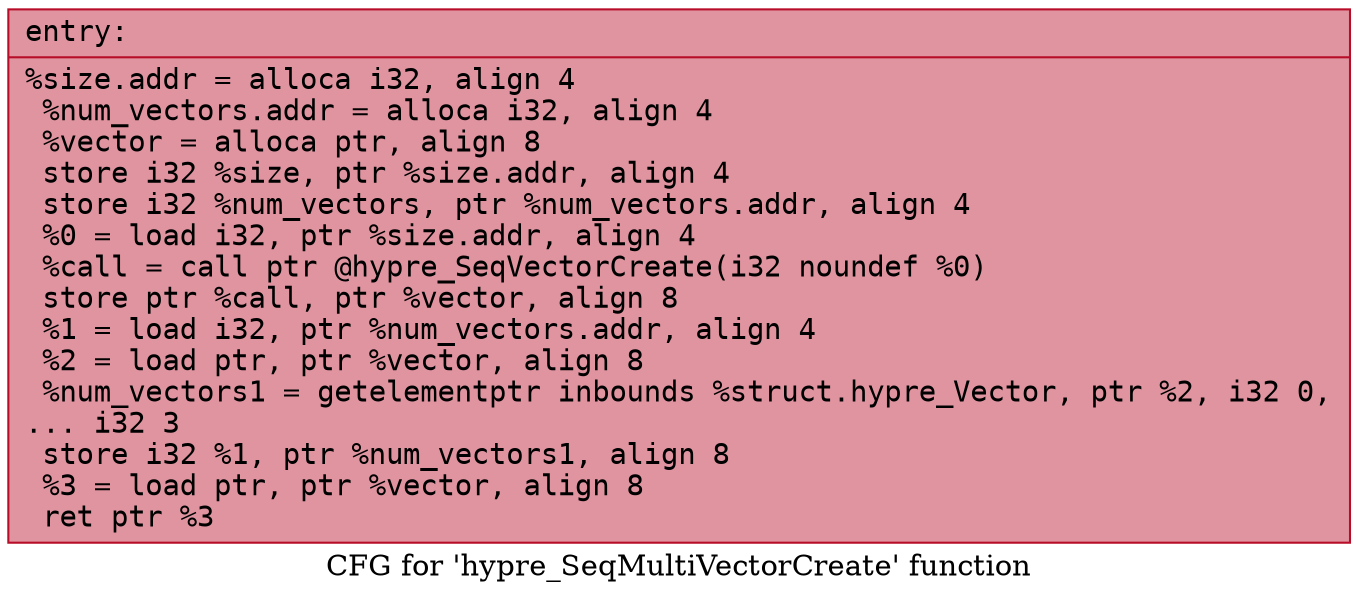 digraph "CFG for 'hypre_SeqMultiVectorCreate' function" {
	label="CFG for 'hypre_SeqMultiVectorCreate' function";

	Node0x559a84169ff0 [shape=record,color="#b70d28ff", style=filled, fillcolor="#b70d2870" fontname="Courier",label="{entry:\l|  %size.addr = alloca i32, align 4\l  %num_vectors.addr = alloca i32, align 4\l  %vector = alloca ptr, align 8\l  store i32 %size, ptr %size.addr, align 4\l  store i32 %num_vectors, ptr %num_vectors.addr, align 4\l  %0 = load i32, ptr %size.addr, align 4\l  %call = call ptr @hypre_SeqVectorCreate(i32 noundef %0)\l  store ptr %call, ptr %vector, align 8\l  %1 = load i32, ptr %num_vectors.addr, align 4\l  %2 = load ptr, ptr %vector, align 8\l  %num_vectors1 = getelementptr inbounds %struct.hypre_Vector, ptr %2, i32 0,\l... i32 3\l  store i32 %1, ptr %num_vectors1, align 8\l  %3 = load ptr, ptr %vector, align 8\l  ret ptr %3\l}"];
}

